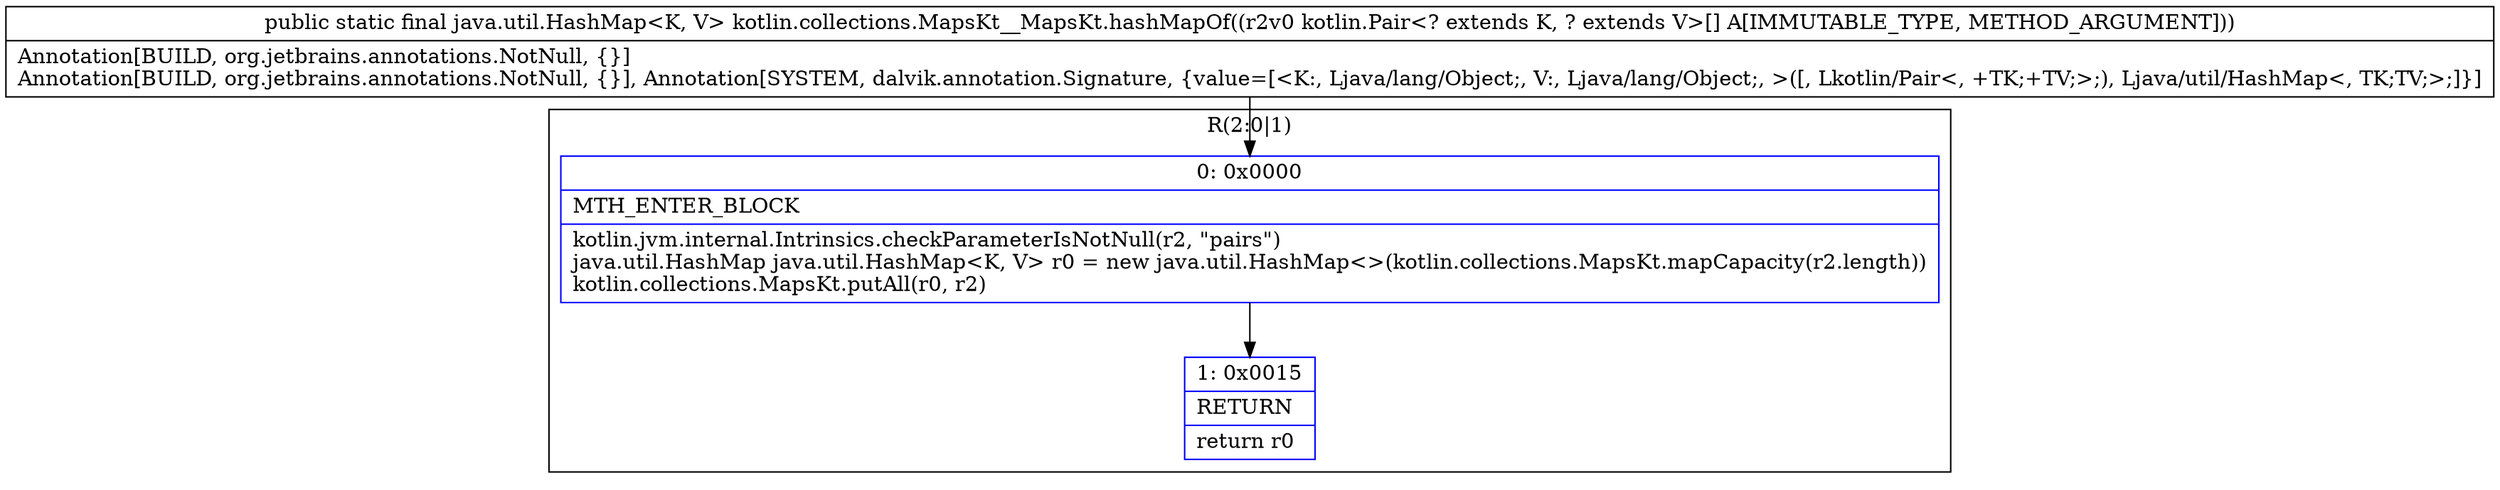 digraph "CFG forkotlin.collections.MapsKt__MapsKt.hashMapOf([Lkotlin\/Pair;)Ljava\/util\/HashMap;" {
subgraph cluster_Region_675880152 {
label = "R(2:0|1)";
node [shape=record,color=blue];
Node_0 [shape=record,label="{0\:\ 0x0000|MTH_ENTER_BLOCK\l|kotlin.jvm.internal.Intrinsics.checkParameterIsNotNull(r2, \"pairs\")\ljava.util.HashMap java.util.HashMap\<K, V\> r0 = new java.util.HashMap\<\>(kotlin.collections.MapsKt.mapCapacity(r2.length))\lkotlin.collections.MapsKt.putAll(r0, r2)\l}"];
Node_1 [shape=record,label="{1\:\ 0x0015|RETURN\l|return r0\l}"];
}
MethodNode[shape=record,label="{public static final java.util.HashMap\<K, V\> kotlin.collections.MapsKt__MapsKt.hashMapOf((r2v0 kotlin.Pair\<? extends K, ? extends V\>[] A[IMMUTABLE_TYPE, METHOD_ARGUMENT]))  | Annotation[BUILD, org.jetbrains.annotations.NotNull, \{\}]\lAnnotation[BUILD, org.jetbrains.annotations.NotNull, \{\}], Annotation[SYSTEM, dalvik.annotation.Signature, \{value=[\<K:, Ljava\/lang\/Object;, V:, Ljava\/lang\/Object;, \>([, Lkotlin\/Pair\<, +TK;+TV;\>;), Ljava\/util\/HashMap\<, TK;TV;\>;]\}]\l}"];
MethodNode -> Node_0;
Node_0 -> Node_1;
}


